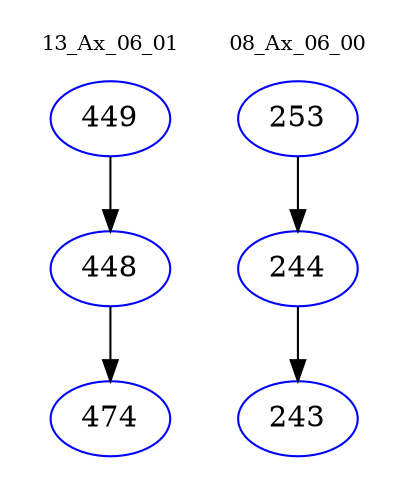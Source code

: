 digraph{
subgraph cluster_0 {
color = white
label = "13_Ax_06_01";
fontsize=10;
T0_449 [label="449", color="blue"]
T0_449 -> T0_448 [color="black"]
T0_448 [label="448", color="blue"]
T0_448 -> T0_474 [color="black"]
T0_474 [label="474", color="blue"]
}
subgraph cluster_1 {
color = white
label = "08_Ax_06_00";
fontsize=10;
T1_253 [label="253", color="blue"]
T1_253 -> T1_244 [color="black"]
T1_244 [label="244", color="blue"]
T1_244 -> T1_243 [color="black"]
T1_243 [label="243", color="blue"]
}
}
